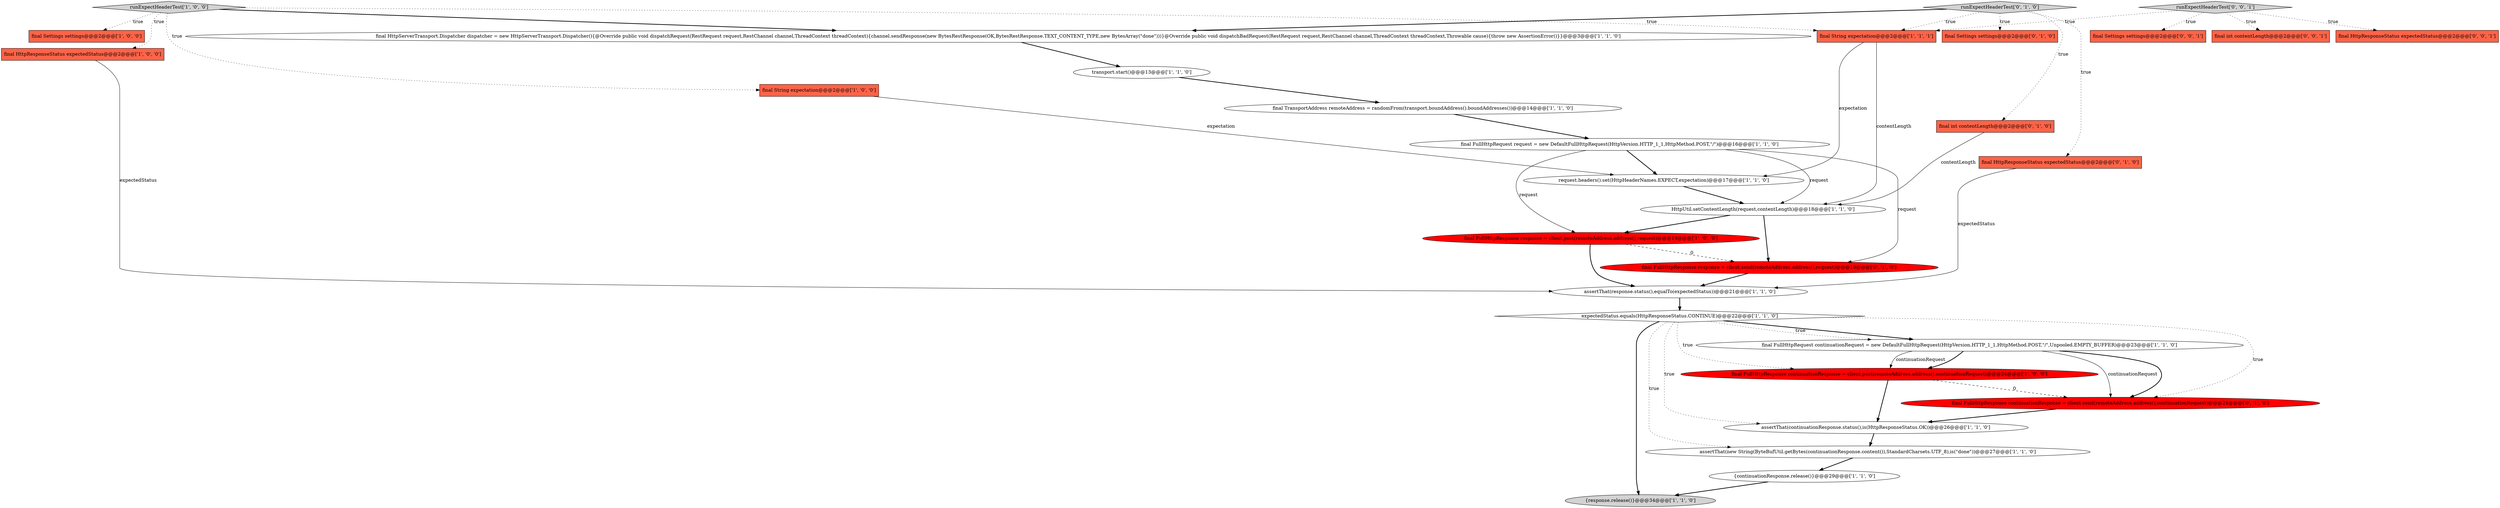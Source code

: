 digraph {
7 [style = filled, label = "final TransportAddress remoteAddress = randomFrom(transport.boundAddress().boundAddresses())@@@14@@@['1', '1', '0']", fillcolor = white, shape = ellipse image = "AAA0AAABBB1BBB"];
9 [style = filled, label = "final FullHttpRequest continuationRequest = new DefaultFullHttpRequest(HttpVersion.HTTP_1_1,HttpMethod.POST,\"/\",Unpooled.EMPTY_BUFFER)@@@23@@@['1', '1', '0']", fillcolor = white, shape = ellipse image = "AAA0AAABBB1BBB"];
27 [style = filled, label = "runExpectHeaderTest['0', '0', '1']", fillcolor = lightgray, shape = diamond image = "AAA0AAABBB3BBB"];
0 [style = filled, label = "final FullHttpRequest request = new DefaultFullHttpRequest(HttpVersion.HTTP_1_1,HttpMethod.POST,\"/\")@@@16@@@['1', '1', '0']", fillcolor = white, shape = ellipse image = "AAA0AAABBB1BBB"];
19 [style = filled, label = "HttpUtil.setContentLength(request,contentLength)@@@18@@@['1', '1', '0']", fillcolor = white, shape = ellipse image = "AAA0AAABBB1BBB"];
6 [style = filled, label = "final String expectation@@@2@@@['1', '0', '0']", fillcolor = tomato, shape = box image = "AAA0AAABBB1BBB"];
23 [style = filled, label = "final int contentLength@@@2@@@['0', '1', '0']", fillcolor = tomato, shape = box image = "AAA0AAABBB2BBB"];
8 [style = filled, label = "expectedStatus.equals(HttpResponseStatus.CONTINUE)@@@22@@@['1', '1', '0']", fillcolor = white, shape = diamond image = "AAA0AAABBB1BBB"];
18 [style = filled, label = "final HttpServerTransport.Dispatcher dispatcher = new HttpServerTransport.Dispatcher(){@Override public void dispatchRequest(RestRequest request,RestChannel channel,ThreadContext threadContext){channel.sendResponse(new BytesRestResponse(OK,BytesRestResponse.TEXT_CONTENT_TYPE,new BytesArray(\"done\")))}@Override public void dispatchBadRequest(RestRequest request,RestChannel channel,ThreadContext threadContext,Throwable cause){throw new AssertionError()}}@@@3@@@['1', '1', '0']", fillcolor = white, shape = ellipse image = "AAA0AAABBB1BBB"];
11 [style = filled, label = "assertThat(continuationResponse.status(),is(HttpResponseStatus.OK))@@@26@@@['1', '1', '0']", fillcolor = white, shape = ellipse image = "AAA0AAABBB1BBB"];
26 [style = filled, label = "final HttpResponseStatus expectedStatus@@@2@@@['0', '0', '1']", fillcolor = tomato, shape = box image = "AAA0AAABBB3BBB"];
13 [style = filled, label = "final HttpResponseStatus expectedStatus@@@2@@@['1', '0', '0']", fillcolor = tomato, shape = box image = "AAA0AAABBB1BBB"];
10 [style = filled, label = "final FullHttpResponse response = client.post(remoteAddress.address(),request)@@@19@@@['1', '0', '0']", fillcolor = red, shape = ellipse image = "AAA1AAABBB1BBB"];
25 [style = filled, label = "runExpectHeaderTest['0', '1', '0']", fillcolor = lightgray, shape = diamond image = "AAA0AAABBB2BBB"];
14 [style = filled, label = "final String expectation@@@2@@@['1', '1', '1']", fillcolor = tomato, shape = box image = "AAA0AAABBB1BBB"];
3 [style = filled, label = "{response.release()}@@@34@@@['1', '1', '0']", fillcolor = lightgray, shape = ellipse image = "AAA0AAABBB1BBB"];
17 [style = filled, label = "assertThat(response.status(),equalTo(expectedStatus))@@@21@@@['1', '1', '0']", fillcolor = white, shape = ellipse image = "AAA0AAABBB1BBB"];
12 [style = filled, label = "{continuationResponse.release()}@@@29@@@['1', '1', '0']", fillcolor = white, shape = ellipse image = "AAA0AAABBB1BBB"];
20 [style = filled, label = "final Settings settings@@@2@@@['0', '1', '0']", fillcolor = tomato, shape = box image = "AAA0AAABBB2BBB"];
24 [style = filled, label = "final FullHttpResponse response = client.send(remoteAddress.address(),request)@@@19@@@['0', '1', '0']", fillcolor = red, shape = ellipse image = "AAA1AAABBB2BBB"];
16 [style = filled, label = "assertThat(new String(ByteBufUtil.getBytes(continuationResponse.content()),StandardCharsets.UTF_8),is(\"done\"))@@@27@@@['1', '1', '0']", fillcolor = white, shape = ellipse image = "AAA0AAABBB1BBB"];
21 [style = filled, label = "final FullHttpResponse continuationResponse = client.send(remoteAddress.address(),continuationRequest)@@@24@@@['0', '1', '0']", fillcolor = red, shape = ellipse image = "AAA1AAABBB2BBB"];
2 [style = filled, label = "runExpectHeaderTest['1', '0', '0']", fillcolor = lightgray, shape = diamond image = "AAA0AAABBB1BBB"];
5 [style = filled, label = "request.headers().set(HttpHeaderNames.EXPECT,expectation)@@@17@@@['1', '1', '0']", fillcolor = white, shape = ellipse image = "AAA0AAABBB1BBB"];
29 [style = filled, label = "final Settings settings@@@2@@@['0', '0', '1']", fillcolor = tomato, shape = box image = "AAA0AAABBB3BBB"];
22 [style = filled, label = "final HttpResponseStatus expectedStatus@@@2@@@['0', '1', '0']", fillcolor = tomato, shape = box image = "AAA0AAABBB2BBB"];
28 [style = filled, label = "final int contentLength@@@2@@@['0', '0', '1']", fillcolor = tomato, shape = box image = "AAA0AAABBB3BBB"];
1 [style = filled, label = "final Settings settings@@@2@@@['1', '0', '0']", fillcolor = tomato, shape = box image = "AAA0AAABBB1BBB"];
4 [style = filled, label = "transport.start()@@@13@@@['1', '1', '0']", fillcolor = white, shape = ellipse image = "AAA0AAABBB1BBB"];
15 [style = filled, label = "final FullHttpResponse continuationResponse = client.post(remoteAddress.address(),continuationRequest)@@@24@@@['1', '0', '0']", fillcolor = red, shape = ellipse image = "AAA1AAABBB1BBB"];
17->8 [style = bold, label=""];
11->16 [style = bold, label=""];
27->14 [style = dotted, label="true"];
8->21 [style = dotted, label="true"];
14->19 [style = solid, label="contentLength"];
13->17 [style = solid, label="expectedStatus"];
27->26 [style = dotted, label="true"];
8->3 [style = bold, label=""];
8->16 [style = dotted, label="true"];
25->18 [style = bold, label=""];
0->19 [style = solid, label="request"];
8->15 [style = dotted, label="true"];
2->18 [style = bold, label=""];
19->10 [style = bold, label=""];
15->21 [style = dashed, label="0"];
7->0 [style = bold, label=""];
10->17 [style = bold, label=""];
25->14 [style = dotted, label="true"];
9->21 [style = solid, label="continuationRequest"];
4->7 [style = bold, label=""];
19->24 [style = bold, label=""];
5->19 [style = bold, label=""];
27->28 [style = dotted, label="true"];
0->24 [style = solid, label="request"];
18->4 [style = bold, label=""];
15->11 [style = bold, label=""];
21->11 [style = bold, label=""];
27->29 [style = dotted, label="true"];
2->6 [style = dotted, label="true"];
2->1 [style = dotted, label="true"];
9->15 [style = bold, label=""];
25->20 [style = dotted, label="true"];
24->17 [style = bold, label=""];
14->5 [style = solid, label="expectation"];
8->9 [style = bold, label=""];
0->10 [style = solid, label="request"];
9->21 [style = bold, label=""];
25->22 [style = dotted, label="true"];
8->11 [style = dotted, label="true"];
9->15 [style = solid, label="continuationRequest"];
23->19 [style = solid, label="contentLength"];
2->14 [style = dotted, label="true"];
12->3 [style = bold, label=""];
6->5 [style = solid, label="expectation"];
8->9 [style = dotted, label="true"];
25->23 [style = dotted, label="true"];
16->12 [style = bold, label=""];
10->24 [style = dashed, label="0"];
2->13 [style = dotted, label="true"];
0->5 [style = bold, label=""];
22->17 [style = solid, label="expectedStatus"];
}
